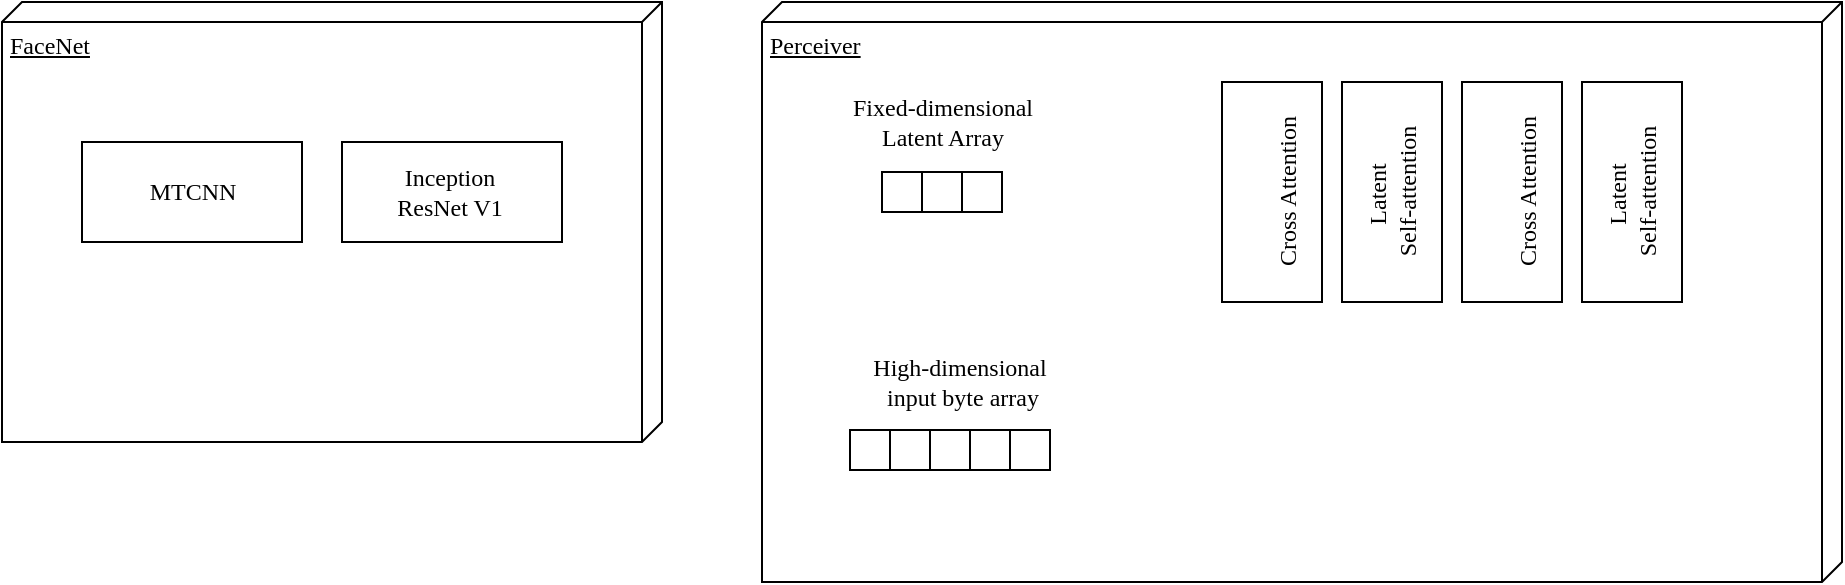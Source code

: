 <mxfile version="24.7.7">
  <diagram name="Page-1" id="5f0bae14-7c28-e335-631c-24af17079c00">
    <mxGraphModel dx="1026" dy="684" grid="1" gridSize="10" guides="1" tooltips="1" connect="1" arrows="1" fold="1" page="1" pageScale="1" pageWidth="1100" pageHeight="850" background="none" math="0" shadow="0">
      <root>
        <mxCell id="0" />
        <mxCell id="1" parent="0" />
        <mxCell id="39150e848f15840c-1" value="FaceNet" style="verticalAlign=top;align=left;spacingTop=8;spacingLeft=2;spacingRight=12;shape=cube;size=10;direction=south;fontStyle=4;html=1;rounded=0;shadow=0;comic=0;labelBackgroundColor=none;strokeWidth=1;fontFamily=Verdana;fontSize=12;movable=1;resizable=1;rotatable=1;deletable=1;editable=1;locked=0;connectable=1;" parent="1" vertex="1">
          <mxGeometry x="120" y="70" width="330" height="220" as="geometry" />
        </mxCell>
        <mxCell id="39150e848f15840c-2" value="Perceiver" style="verticalAlign=top;align=left;spacingTop=8;spacingLeft=2;spacingRight=12;shape=cube;size=10;direction=south;fontStyle=4;html=1;rounded=0;shadow=0;comic=0;labelBackgroundColor=none;strokeWidth=1;fontFamily=Verdana;fontSize=12" parent="1" vertex="1">
          <mxGeometry x="500" y="70" width="540" height="290" as="geometry" />
        </mxCell>
        <mxCell id="39150e848f15840c-4" value="MTCNN" style="html=1;rounded=0;shadow=0;comic=0;labelBackgroundColor=none;strokeWidth=1;fontFamily=Verdana;fontSize=12;align=center;" parent="1" vertex="1">
          <mxGeometry x="160" y="140" width="110" height="50" as="geometry" />
        </mxCell>
        <mxCell id="39150e848f15840c-8" value="Latent&amp;nbsp;&lt;div&gt;Self-attention&lt;/div&gt;" style="html=1;rounded=0;shadow=0;comic=0;labelBackgroundColor=none;strokeWidth=1;fontFamily=Verdana;fontSize=12;align=center;direction=south;horizontal=0;" parent="1" vertex="1">
          <mxGeometry x="790" y="110" width="50" height="110" as="geometry" />
        </mxCell>
        <mxCell id="Yiebgixw2GcFdLQXUAno-1" value="Inception&amp;nbsp;&lt;div&gt;ResNet V1&amp;nbsp;&lt;/div&gt;" style="html=1;rounded=0;shadow=0;comic=0;labelBackgroundColor=none;strokeWidth=1;fontFamily=Verdana;fontSize=12;align=center;" vertex="1" parent="1">
          <mxGeometry x="290" y="140" width="110" height="50" as="geometry" />
        </mxCell>
        <mxCell id="Yiebgixw2GcFdLQXUAno-3" value="&lt;div&gt;&lt;br&gt;&lt;/div&gt;&lt;div&gt;Cross Attention&lt;/div&gt;" style="html=1;rounded=0;shadow=0;comic=0;labelBackgroundColor=none;strokeWidth=1;fontFamily=Verdana;fontSize=12;align=center;direction=south;horizontal=0;" vertex="1" parent="1">
          <mxGeometry x="850" y="110" width="50" height="110" as="geometry" />
        </mxCell>
        <mxCell id="Yiebgixw2GcFdLQXUAno-4" value="&lt;div&gt;&lt;br&gt;&lt;/div&gt;&lt;div&gt;Cross Attention&lt;/div&gt;" style="html=1;rounded=0;shadow=0;comic=0;labelBackgroundColor=none;strokeWidth=1;fontFamily=Verdana;fontSize=12;align=center;direction=south;horizontal=0;" vertex="1" parent="1">
          <mxGeometry x="730" y="110" width="50" height="110" as="geometry" />
        </mxCell>
        <mxCell id="Yiebgixw2GcFdLQXUAno-5" value="Latent&amp;nbsp;&lt;div&gt;Self-attention&lt;/div&gt;" style="html=1;rounded=0;shadow=0;comic=0;labelBackgroundColor=none;strokeWidth=1;fontFamily=Verdana;fontSize=12;align=center;direction=south;horizontal=0;" vertex="1" parent="1">
          <mxGeometry x="910" y="110" width="50" height="110" as="geometry" />
        </mxCell>
        <mxCell id="Yiebgixw2GcFdLQXUAno-6" value="" style="rounded=0;whiteSpace=wrap;html=1;" vertex="1" parent="1">
          <mxGeometry x="600" y="155" width="20" height="20" as="geometry" />
        </mxCell>
        <mxCell id="Yiebgixw2GcFdLQXUAno-7" value="" style="rounded=0;whiteSpace=wrap;html=1;direction=south;" vertex="1" parent="1">
          <mxGeometry x="560" y="155" width="20" height="20" as="geometry" />
        </mxCell>
        <mxCell id="Yiebgixw2GcFdLQXUAno-8" value="" style="rounded=0;whiteSpace=wrap;html=1;" vertex="1" parent="1">
          <mxGeometry x="580" y="155" width="20" height="20" as="geometry" />
        </mxCell>
        <mxCell id="Yiebgixw2GcFdLQXUAno-10" value="&lt;div&gt;Fixed-dimensional&lt;/div&gt;&lt;div&gt;Latent Array&lt;/div&gt;" style="html=1;rounded=0;shadow=0;comic=0;labelBackgroundColor=none;strokeWidth=1;fontFamily=Verdana;fontSize=12;align=center;direction=west;horizontal=1;strokeColor=none;" vertex="1" parent="1">
          <mxGeometry x="535" y="110" width="110" height="40" as="geometry" />
        </mxCell>
        <mxCell id="Yiebgixw2GcFdLQXUAno-14" value="&lt;div&gt;High-dimensional&amp;nbsp;&lt;/div&gt;&lt;div&gt;input b&lt;span style=&quot;background-color: initial;&quot;&gt;yte array&lt;/span&gt;&lt;/div&gt;" style="html=1;rounded=0;shadow=0;comic=0;labelBackgroundColor=none;strokeWidth=1;fontFamily=Verdana;fontSize=12;align=center;direction=west;horizontal=1;strokeColor=none;" vertex="1" parent="1">
          <mxGeometry x="545" y="240" width="110" height="40" as="geometry" />
        </mxCell>
        <mxCell id="Yiebgixw2GcFdLQXUAno-16" value="" style="rounded=0;whiteSpace=wrap;html=1;" vertex="1" parent="1">
          <mxGeometry x="604" y="284" width="20" height="20" as="geometry" />
        </mxCell>
        <mxCell id="Yiebgixw2GcFdLQXUAno-17" value="" style="rounded=0;whiteSpace=wrap;html=1;direction=south;" vertex="1" parent="1">
          <mxGeometry x="564" y="284" width="20" height="20" as="geometry" />
        </mxCell>
        <mxCell id="Yiebgixw2GcFdLQXUAno-18" value="" style="rounded=0;whiteSpace=wrap;html=1;" vertex="1" parent="1">
          <mxGeometry x="584" y="284" width="20" height="20" as="geometry" />
        </mxCell>
        <mxCell id="Yiebgixw2GcFdLQXUAno-20" value="" style="rounded=0;whiteSpace=wrap;html=1;direction=south;" vertex="1" parent="1">
          <mxGeometry x="624" y="284" width="20" height="20" as="geometry" />
        </mxCell>
        <mxCell id="Yiebgixw2GcFdLQXUAno-21" value="" style="rounded=0;whiteSpace=wrap;html=1;" vertex="1" parent="1">
          <mxGeometry x="544" y="284" width="20" height="20" as="geometry" />
        </mxCell>
      </root>
    </mxGraphModel>
  </diagram>
</mxfile>
